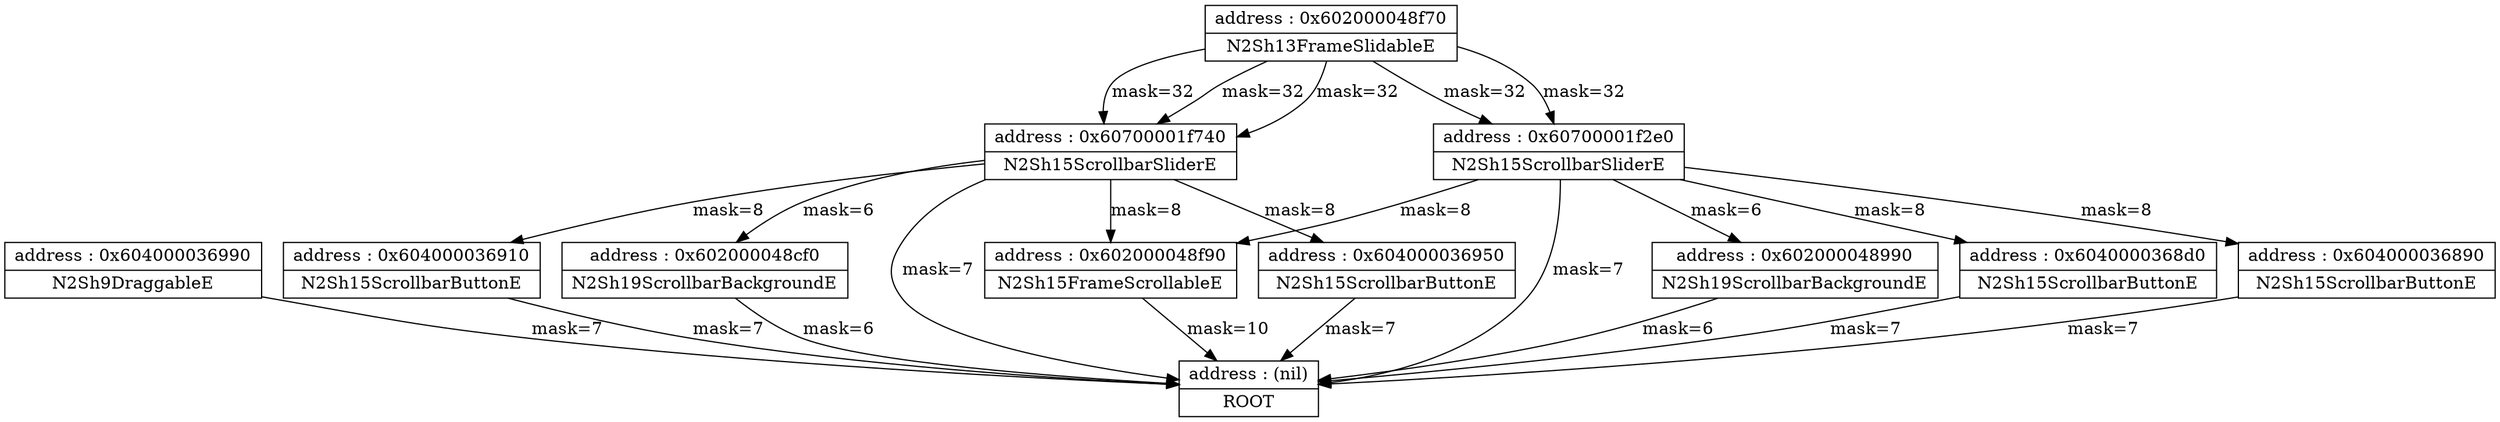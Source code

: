 digraph {
	node [shape=record]
	"node(nil)" [label = "{address : (nil) | ROOT}"];

	"node0x604000036990" -> "node(nil)" [color=black, label="mask=7"];
	"node0x602000048f90" -> "node(nil)" [color=black, label="mask=10"];
	"node0x602000048cf0" -> "node(nil)" [color=black, label="mask=6"];
	"node0x60700001f740" -> "node(nil)" [color=black, label="mask=7"];
	"node0x604000036950" -> "node(nil)" [color=black, label="mask=7"];
	"node0x604000036910" -> "node(nil)" [color=black, label="mask=7"];
	"node0x60700001f2e0" -> "node(nil)" [color=black, label="mask=7"];
	"node0x602000048990" -> "node(nil)" [color=black, label="mask=6"];
	"node0x6040000368d0" -> "node(nil)" [color=black, label="mask=7"];
	"node0x604000036890" -> "node(nil)" [color=black, label="mask=7"];
	"node0x604000036990" [label = "{address : 0x604000036990 | N2Sh9DraggableE}"];

	"node0x602000048f90" [label = "{address : 0x602000048f90 | N2Sh15FrameScrollableE}"];

	"node0x60700001f740" -> "node0x602000048f90" [color=black, label="mask=8"];
	"node0x60700001f2e0" -> "node0x602000048f90" [color=black, label="mask=8"];
	"node0x602000048cf0" [label = "{address : 0x602000048cf0 | N2Sh19ScrollbarBackgroundE}"];

	"node0x60700001f740" -> "node0x602000048cf0" [color=black, label="mask=6"];
	"node0x60700001f740" [label = "{address : 0x60700001f740 | N2Sh15ScrollbarSliderE}"];

	"node0x602000048f70" -> "node0x60700001f740" [color=black, label="mask=32"];
	"node0x604000036950" [label = "{address : 0x604000036950 | N2Sh15ScrollbarButtonE}"];

	"node0x60700001f740" -> "node0x604000036950" [color=black, label="mask=8"];
	"node0x604000036910" [label = "{address : 0x604000036910 | N2Sh15ScrollbarButtonE}"];

	"node0x60700001f740" -> "node0x604000036910" [color=black, label="mask=8"];
	"node0x60700001f2e0" [label = "{address : 0x60700001f2e0 | N2Sh15ScrollbarSliderE}"];

	"node0x602000048f70" -> "node0x60700001f2e0" [color=black, label="mask=32"];
	"node0x602000048990" [label = "{address : 0x602000048990 | N2Sh19ScrollbarBackgroundE}"];

	"node0x60700001f2e0" -> "node0x602000048990" [color=black, label="mask=6"];
	"node0x6040000368d0" [label = "{address : 0x6040000368d0 | N2Sh15ScrollbarButtonE}"];

	"node0x60700001f2e0" -> "node0x6040000368d0" [color=black, label="mask=8"];
	"node0x604000036890" [label = "{address : 0x604000036890 | N2Sh15ScrollbarButtonE}"];

	"node0x60700001f2e0" -> "node0x604000036890" [color=black, label="mask=8"];
	"node0x60700001f740" [label = "{address : 0x60700001f740 | N2Sh15ScrollbarSliderE}"];

	"node0x602000048f70" -> "node0x60700001f740" [color=black, label="mask=32"];
	"node0x60700001f2e0" [label = "{address : 0x60700001f2e0 | N2Sh15ScrollbarSliderE}"];

	"node0x602000048f70" -> "node0x60700001f2e0" [color=black, label="mask=32"];
	"node0x60700001f740" [label = "{address : 0x60700001f740 | N2Sh15ScrollbarSliderE}"];

	"node0x602000048f70" -> "node0x60700001f740" [color=black, label="mask=32"];
	"node0x602000048f70" [label = "{address : 0x602000048f70 | N2Sh13FrameSlidableE}"];

	"node0x602000048f70" [label = "{address : 0x602000048f70 | N2Sh13FrameSlidableE}"];

	"node0x602000048f70" [label = "{address : 0x602000048f70 | N2Sh13FrameSlidableE}"];

	"node0x602000048f70" [label = "{address : 0x602000048f70 | N2Sh13FrameSlidableE}"];

	"node0x602000048f70" [label = "{address : 0x602000048f70 | N2Sh13FrameSlidableE}"];

}
